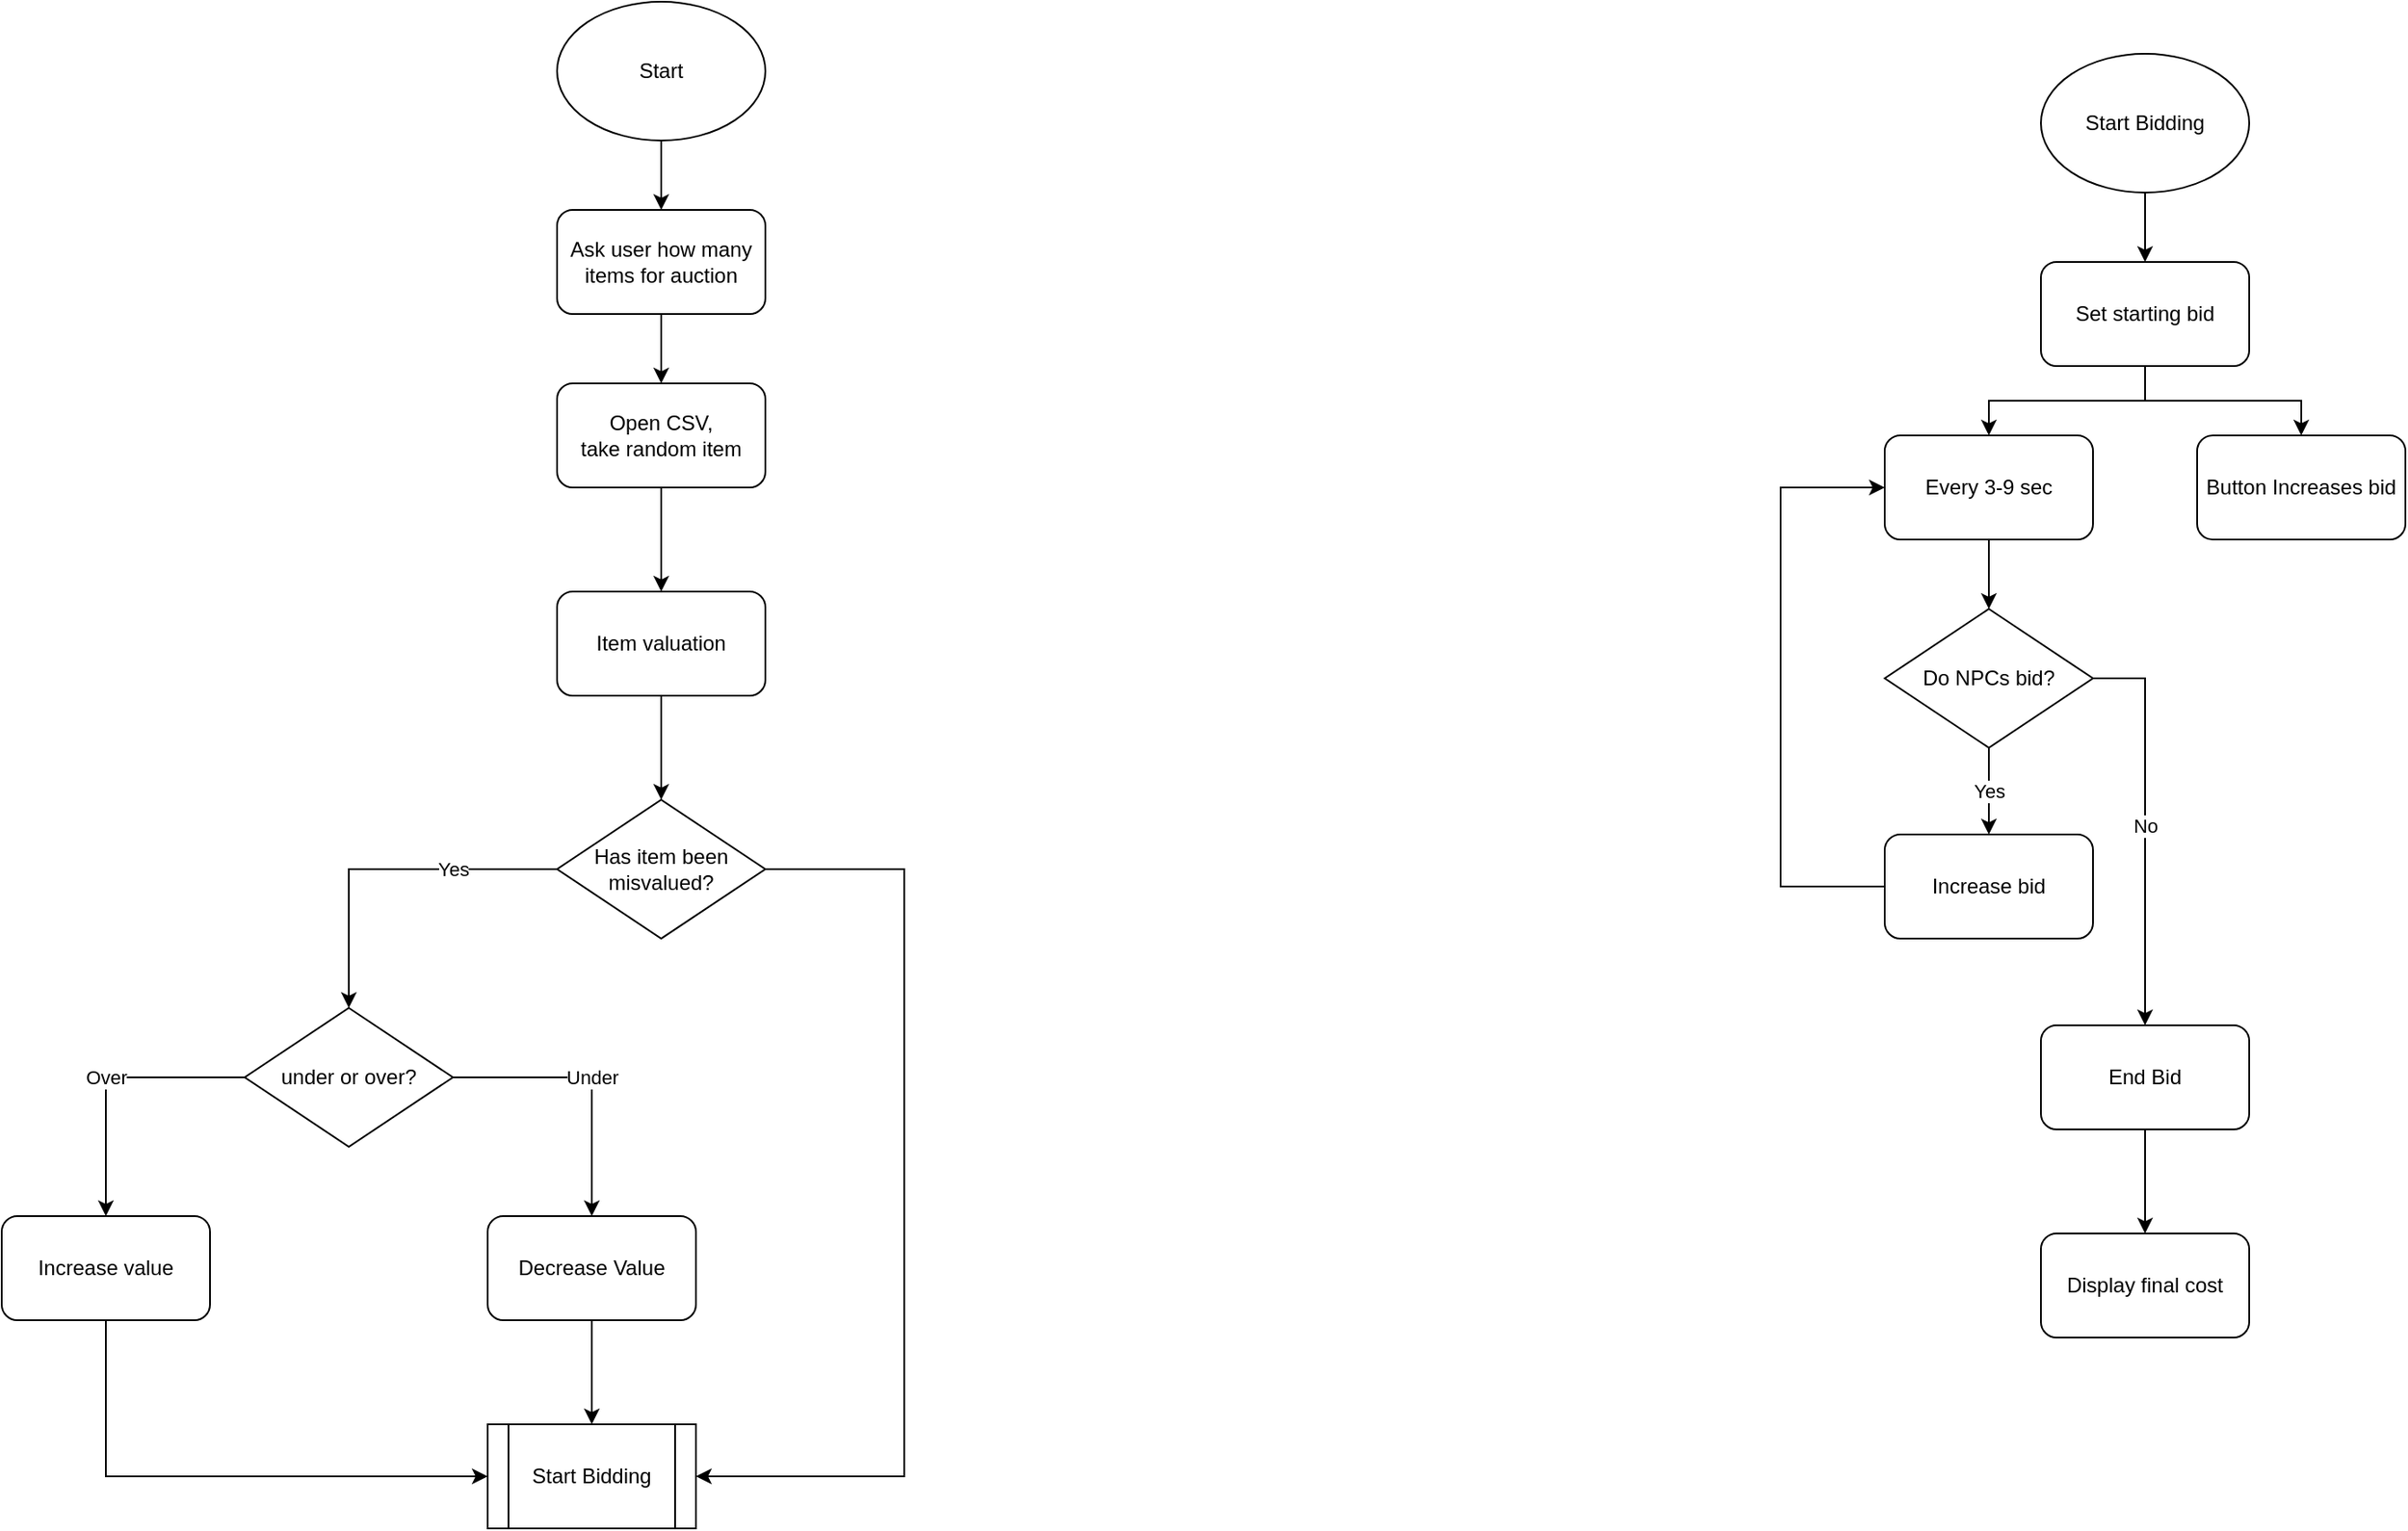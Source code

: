 <mxfile version="22.1.18" type="device">
  <diagram name="Page-1" id="hSHetBhXEZlg3U099Opb">
    <mxGraphModel dx="2049" dy="1054" grid="1" gridSize="10" guides="1" tooltips="1" connect="1" arrows="1" fold="1" page="1" pageScale="1" pageWidth="850" pageHeight="1100" math="0" shadow="0">
      <root>
        <mxCell id="0" />
        <mxCell id="1" parent="0" />
        <mxCell id="yr4ziCt3UwEEKSlrzyvQ-3" style="edgeStyle=orthogonalEdgeStyle;rounded=0;orthogonalLoop=1;jettySize=auto;html=1;entryX=0.5;entryY=0;entryDx=0;entryDy=0;" edge="1" parent="1" source="yr4ziCt3UwEEKSlrzyvQ-1" target="yr4ziCt3UwEEKSlrzyvQ-2">
          <mxGeometry relative="1" as="geometry" />
        </mxCell>
        <mxCell id="yr4ziCt3UwEEKSlrzyvQ-1" value="Start" style="ellipse;whiteSpace=wrap;html=1;" vertex="1" parent="1">
          <mxGeometry x="365" y="40" width="120" height="80" as="geometry" />
        </mxCell>
        <mxCell id="yr4ziCt3UwEEKSlrzyvQ-5" style="edgeStyle=orthogonalEdgeStyle;rounded=0;orthogonalLoop=1;jettySize=auto;html=1;entryX=0.5;entryY=0;entryDx=0;entryDy=0;" edge="1" parent="1" source="yr4ziCt3UwEEKSlrzyvQ-2" target="yr4ziCt3UwEEKSlrzyvQ-4">
          <mxGeometry relative="1" as="geometry" />
        </mxCell>
        <mxCell id="yr4ziCt3UwEEKSlrzyvQ-2" value="Ask user how many items for auction" style="rounded=1;whiteSpace=wrap;html=1;" vertex="1" parent="1">
          <mxGeometry x="365" y="160" width="120" height="60" as="geometry" />
        </mxCell>
        <mxCell id="yr4ziCt3UwEEKSlrzyvQ-7" style="edgeStyle=orthogonalEdgeStyle;rounded=0;orthogonalLoop=1;jettySize=auto;html=1;entryX=0.5;entryY=0;entryDx=0;entryDy=0;" edge="1" parent="1" source="yr4ziCt3UwEEKSlrzyvQ-4" target="yr4ziCt3UwEEKSlrzyvQ-6">
          <mxGeometry relative="1" as="geometry" />
        </mxCell>
        <mxCell id="yr4ziCt3UwEEKSlrzyvQ-4" value="Open CSV,&lt;br&gt;take random item" style="rounded=1;whiteSpace=wrap;html=1;" vertex="1" parent="1">
          <mxGeometry x="365" y="260" width="120" height="60" as="geometry" />
        </mxCell>
        <mxCell id="yr4ziCt3UwEEKSlrzyvQ-26" style="edgeStyle=orthogonalEdgeStyle;rounded=0;orthogonalLoop=1;jettySize=auto;html=1;entryX=0.5;entryY=0;entryDx=0;entryDy=0;" edge="1" parent="1" source="yr4ziCt3UwEEKSlrzyvQ-6" target="yr4ziCt3UwEEKSlrzyvQ-8">
          <mxGeometry relative="1" as="geometry" />
        </mxCell>
        <mxCell id="yr4ziCt3UwEEKSlrzyvQ-6" value="Item valuation" style="rounded=1;whiteSpace=wrap;html=1;" vertex="1" parent="1">
          <mxGeometry x="365" y="380" width="120" height="60" as="geometry" />
        </mxCell>
        <mxCell id="yr4ziCt3UwEEKSlrzyvQ-12" value="Yes" style="edgeStyle=orthogonalEdgeStyle;rounded=0;orthogonalLoop=1;jettySize=auto;html=1;entryX=0.5;entryY=0;entryDx=0;entryDy=0;" edge="1" parent="1" source="yr4ziCt3UwEEKSlrzyvQ-8" target="yr4ziCt3UwEEKSlrzyvQ-10">
          <mxGeometry x="-0.4" relative="1" as="geometry">
            <mxPoint as="offset" />
          </mxGeometry>
        </mxCell>
        <mxCell id="yr4ziCt3UwEEKSlrzyvQ-25" style="edgeStyle=orthogonalEdgeStyle;rounded=0;orthogonalLoop=1;jettySize=auto;html=1;entryX=1;entryY=0.5;entryDx=0;entryDy=0;" edge="1" parent="1" source="yr4ziCt3UwEEKSlrzyvQ-8" target="yr4ziCt3UwEEKSlrzyvQ-22">
          <mxGeometry relative="1" as="geometry">
            <Array as="points">
              <mxPoint x="565" y="540" />
              <mxPoint x="565" y="890" />
            </Array>
          </mxGeometry>
        </mxCell>
        <mxCell id="yr4ziCt3UwEEKSlrzyvQ-8" value="Has item been&lt;br&gt;misvalued?" style="rhombus;whiteSpace=wrap;html=1;" vertex="1" parent="1">
          <mxGeometry x="365" y="500" width="120" height="80" as="geometry" />
        </mxCell>
        <mxCell id="yr4ziCt3UwEEKSlrzyvQ-18" value="Over" style="edgeStyle=orthogonalEdgeStyle;rounded=0;orthogonalLoop=1;jettySize=auto;html=1;entryX=0.5;entryY=0;entryDx=0;entryDy=0;" edge="1" parent="1" source="yr4ziCt3UwEEKSlrzyvQ-10" target="yr4ziCt3UwEEKSlrzyvQ-15">
          <mxGeometry relative="1" as="geometry" />
        </mxCell>
        <mxCell id="yr4ziCt3UwEEKSlrzyvQ-19" value="Under" style="edgeStyle=orthogonalEdgeStyle;rounded=0;orthogonalLoop=1;jettySize=auto;html=1;entryX=0.5;entryY=0;entryDx=0;entryDy=0;" edge="1" parent="1" source="yr4ziCt3UwEEKSlrzyvQ-10" target="yr4ziCt3UwEEKSlrzyvQ-17">
          <mxGeometry relative="1" as="geometry" />
        </mxCell>
        <mxCell id="yr4ziCt3UwEEKSlrzyvQ-10" value="under or over?" style="rhombus;whiteSpace=wrap;html=1;" vertex="1" parent="1">
          <mxGeometry x="185" y="620" width="120" height="80" as="geometry" />
        </mxCell>
        <mxCell id="yr4ziCt3UwEEKSlrzyvQ-24" style="edgeStyle=orthogonalEdgeStyle;rounded=0;orthogonalLoop=1;jettySize=auto;html=1;entryX=0;entryY=0.5;entryDx=0;entryDy=0;" edge="1" parent="1" source="yr4ziCt3UwEEKSlrzyvQ-15" target="yr4ziCt3UwEEKSlrzyvQ-22">
          <mxGeometry relative="1" as="geometry">
            <Array as="points">
              <mxPoint x="105" y="890" />
            </Array>
          </mxGeometry>
        </mxCell>
        <mxCell id="yr4ziCt3UwEEKSlrzyvQ-15" value="Increase value" style="rounded=1;whiteSpace=wrap;html=1;" vertex="1" parent="1">
          <mxGeometry x="45" y="740" width="120" height="60" as="geometry" />
        </mxCell>
        <mxCell id="yr4ziCt3UwEEKSlrzyvQ-23" style="edgeStyle=orthogonalEdgeStyle;rounded=0;orthogonalLoop=1;jettySize=auto;html=1;entryX=0.5;entryY=0;entryDx=0;entryDy=0;" edge="1" parent="1" source="yr4ziCt3UwEEKSlrzyvQ-17" target="yr4ziCt3UwEEKSlrzyvQ-22">
          <mxGeometry relative="1" as="geometry" />
        </mxCell>
        <mxCell id="yr4ziCt3UwEEKSlrzyvQ-17" value="Decrease Value" style="rounded=1;whiteSpace=wrap;html=1;" vertex="1" parent="1">
          <mxGeometry x="325" y="740" width="120" height="60" as="geometry" />
        </mxCell>
        <mxCell id="yr4ziCt3UwEEKSlrzyvQ-22" value="Start Bidding" style="shape=process;whiteSpace=wrap;html=1;backgroundOutline=1;" vertex="1" parent="1">
          <mxGeometry x="325" y="860" width="120" height="60" as="geometry" />
        </mxCell>
        <mxCell id="yr4ziCt3UwEEKSlrzyvQ-29" style="edgeStyle=orthogonalEdgeStyle;rounded=0;orthogonalLoop=1;jettySize=auto;html=1;entryX=0.5;entryY=0;entryDx=0;entryDy=0;" edge="1" parent="1" source="yr4ziCt3UwEEKSlrzyvQ-27" target="yr4ziCt3UwEEKSlrzyvQ-28">
          <mxGeometry relative="1" as="geometry" />
        </mxCell>
        <mxCell id="yr4ziCt3UwEEKSlrzyvQ-27" value="Start Bidding" style="ellipse;whiteSpace=wrap;html=1;" vertex="1" parent="1">
          <mxGeometry x="1220" y="70" width="120" height="80" as="geometry" />
        </mxCell>
        <mxCell id="yr4ziCt3UwEEKSlrzyvQ-31" style="edgeStyle=orthogonalEdgeStyle;rounded=0;orthogonalLoop=1;jettySize=auto;html=1;entryX=0.5;entryY=0;entryDx=0;entryDy=0;" edge="1" parent="1" source="yr4ziCt3UwEEKSlrzyvQ-28" target="yr4ziCt3UwEEKSlrzyvQ-30">
          <mxGeometry relative="1" as="geometry" />
        </mxCell>
        <mxCell id="yr4ziCt3UwEEKSlrzyvQ-33" style="edgeStyle=orthogonalEdgeStyle;rounded=0;orthogonalLoop=1;jettySize=auto;html=1;entryX=0.5;entryY=0;entryDx=0;entryDy=0;" edge="1" parent="1" source="yr4ziCt3UwEEKSlrzyvQ-28" target="yr4ziCt3UwEEKSlrzyvQ-32">
          <mxGeometry relative="1" as="geometry" />
        </mxCell>
        <mxCell id="yr4ziCt3UwEEKSlrzyvQ-28" value="Set starting bid" style="rounded=1;whiteSpace=wrap;html=1;" vertex="1" parent="1">
          <mxGeometry x="1220" y="190" width="120" height="60" as="geometry" />
        </mxCell>
        <mxCell id="yr4ziCt3UwEEKSlrzyvQ-36" style="edgeStyle=orthogonalEdgeStyle;rounded=0;orthogonalLoop=1;jettySize=auto;html=1;entryX=0.5;entryY=0;entryDx=0;entryDy=0;" edge="1" parent="1" source="yr4ziCt3UwEEKSlrzyvQ-30" target="yr4ziCt3UwEEKSlrzyvQ-35">
          <mxGeometry relative="1" as="geometry" />
        </mxCell>
        <mxCell id="yr4ziCt3UwEEKSlrzyvQ-30" value="Every 3-9 sec" style="rounded=1;whiteSpace=wrap;html=1;" vertex="1" parent="1">
          <mxGeometry x="1130" y="290" width="120" height="60" as="geometry" />
        </mxCell>
        <mxCell id="yr4ziCt3UwEEKSlrzyvQ-32" value="Button Increases bid" style="rounded=1;whiteSpace=wrap;html=1;" vertex="1" parent="1">
          <mxGeometry x="1310" y="290" width="120" height="60" as="geometry" />
        </mxCell>
        <mxCell id="yr4ziCt3UwEEKSlrzyvQ-38" value="Yes" style="edgeStyle=orthogonalEdgeStyle;rounded=0;orthogonalLoop=1;jettySize=auto;html=1;entryX=0.5;entryY=0;entryDx=0;entryDy=0;" edge="1" parent="1" source="yr4ziCt3UwEEKSlrzyvQ-35" target="yr4ziCt3UwEEKSlrzyvQ-37">
          <mxGeometry relative="1" as="geometry" />
        </mxCell>
        <mxCell id="yr4ziCt3UwEEKSlrzyvQ-41" value="No" style="edgeStyle=orthogonalEdgeStyle;rounded=0;orthogonalLoop=1;jettySize=auto;html=1;entryX=0.5;entryY=0;entryDx=0;entryDy=0;" edge="1" parent="1" source="yr4ziCt3UwEEKSlrzyvQ-35" target="yr4ziCt3UwEEKSlrzyvQ-40">
          <mxGeometry relative="1" as="geometry">
            <Array as="points">
              <mxPoint x="1280" y="430" />
            </Array>
          </mxGeometry>
        </mxCell>
        <mxCell id="yr4ziCt3UwEEKSlrzyvQ-35" value="Do NPCs bid?" style="rhombus;whiteSpace=wrap;html=1;" vertex="1" parent="1">
          <mxGeometry x="1130" y="390" width="120" height="80" as="geometry" />
        </mxCell>
        <mxCell id="yr4ziCt3UwEEKSlrzyvQ-39" style="edgeStyle=orthogonalEdgeStyle;rounded=0;orthogonalLoop=1;jettySize=auto;html=1;entryX=0;entryY=0.5;entryDx=0;entryDy=0;" edge="1" parent="1" source="yr4ziCt3UwEEKSlrzyvQ-37" target="yr4ziCt3UwEEKSlrzyvQ-30">
          <mxGeometry relative="1" as="geometry">
            <Array as="points">
              <mxPoint x="1070" y="550" />
              <mxPoint x="1070" y="320" />
            </Array>
          </mxGeometry>
        </mxCell>
        <mxCell id="yr4ziCt3UwEEKSlrzyvQ-37" value="Increase bid" style="rounded=1;whiteSpace=wrap;html=1;" vertex="1" parent="1">
          <mxGeometry x="1130" y="520" width="120" height="60" as="geometry" />
        </mxCell>
        <mxCell id="yr4ziCt3UwEEKSlrzyvQ-43" style="edgeStyle=orthogonalEdgeStyle;rounded=0;orthogonalLoop=1;jettySize=auto;html=1;" edge="1" parent="1" source="yr4ziCt3UwEEKSlrzyvQ-40" target="yr4ziCt3UwEEKSlrzyvQ-42">
          <mxGeometry relative="1" as="geometry" />
        </mxCell>
        <mxCell id="yr4ziCt3UwEEKSlrzyvQ-40" value="End Bid" style="rounded=1;whiteSpace=wrap;html=1;" vertex="1" parent="1">
          <mxGeometry x="1220" y="630" width="120" height="60" as="geometry" />
        </mxCell>
        <mxCell id="yr4ziCt3UwEEKSlrzyvQ-42" value="Display final cost" style="rounded=1;whiteSpace=wrap;html=1;" vertex="1" parent="1">
          <mxGeometry x="1220" y="750" width="120" height="60" as="geometry" />
        </mxCell>
      </root>
    </mxGraphModel>
  </diagram>
</mxfile>

